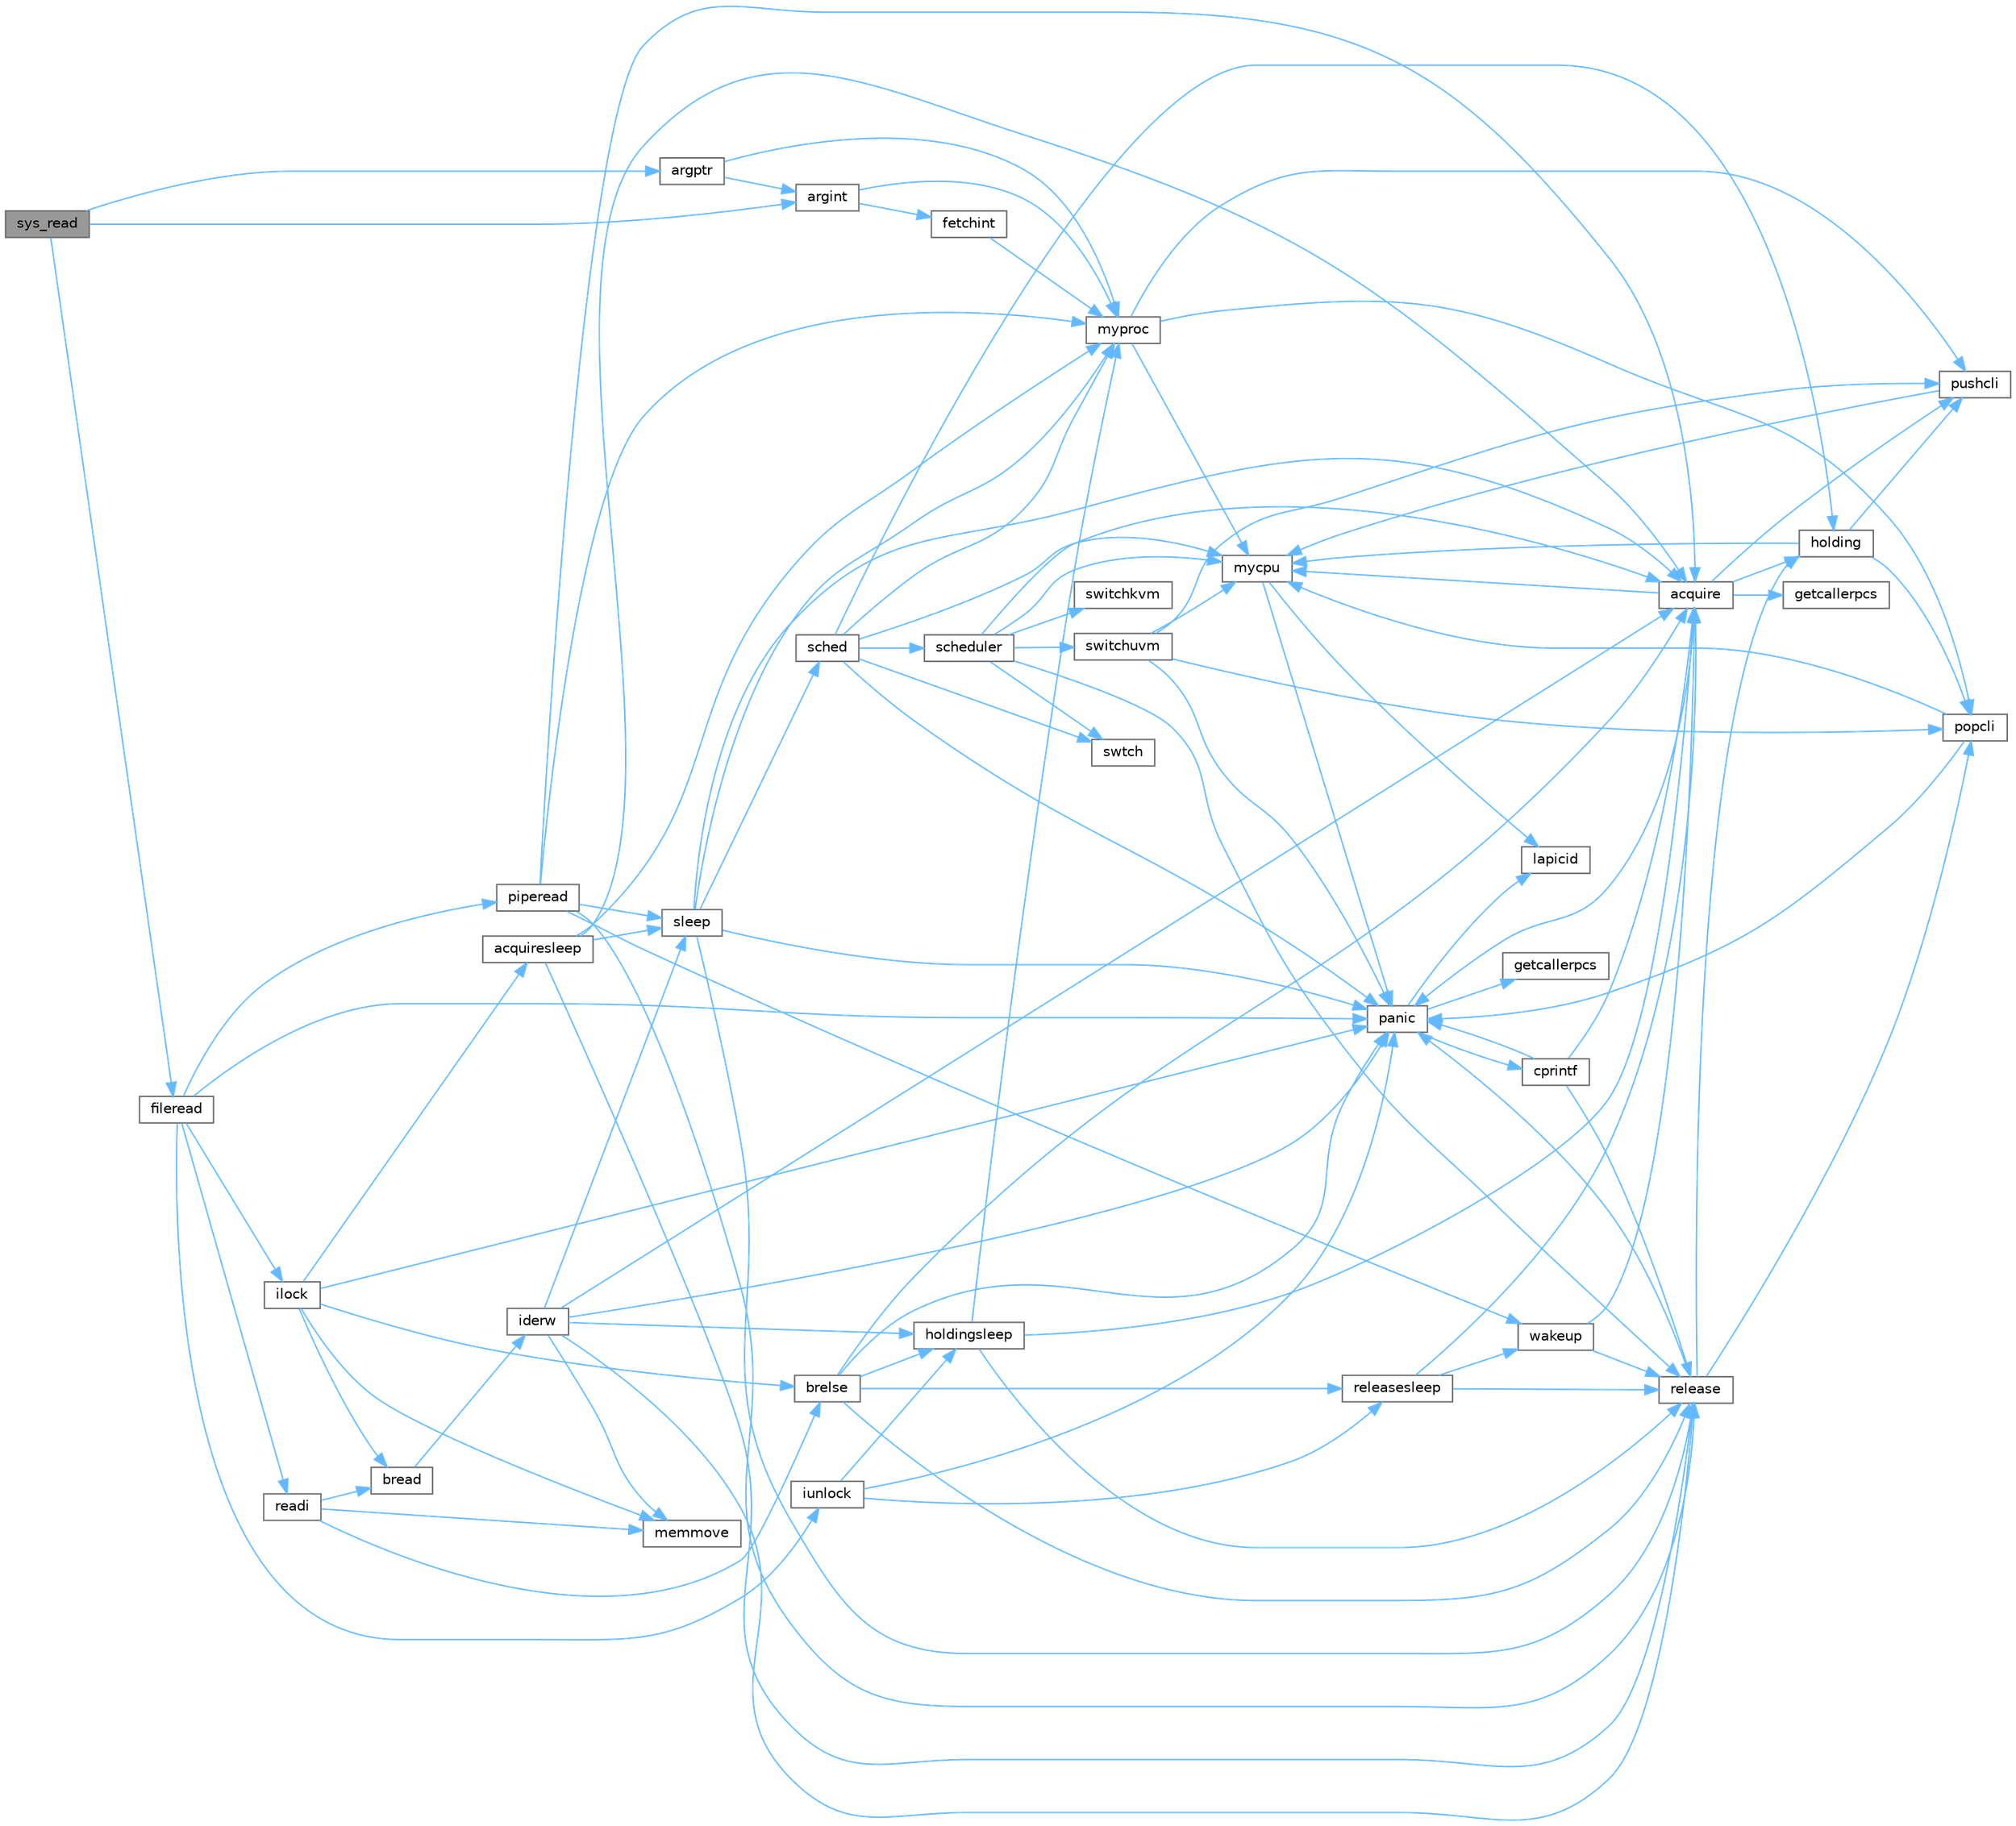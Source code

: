 digraph "sys_read"
{
 // LATEX_PDF_SIZE
  bgcolor="transparent";
  edge [fontname=Helvetica,fontsize=10,labelfontname=Helvetica,labelfontsize=10];
  node [fontname=Helvetica,fontsize=10,shape=box,height=0.2,width=0.4];
  rankdir="LR";
  Node1 [id="Node000001",label="sys_read",height=0.2,width=0.4,color="gray40", fillcolor="grey60", style="filled", fontcolor="black",tooltip=" "];
  Node1 -> Node2 [id="edge100_Node000001_Node000002",color="steelblue1",style="solid",tooltip=" "];
  Node2 [id="Node000002",label="argint",height=0.2,width=0.4,color="grey40", fillcolor="white", style="filled",URL="$db/dd8/syscall_8c.html#ade56ef2176f85cd61e7b91b400e7d4d3",tooltip=" "];
  Node2 -> Node3 [id="edge101_Node000002_Node000003",color="steelblue1",style="solid",tooltip=" "];
  Node3 [id="Node000003",label="fetchint",height=0.2,width=0.4,color="grey40", fillcolor="white", style="filled",URL="$db/dd8/syscall_8c.html#a918cadc6c55aa7ac38982659c27a3a75",tooltip=" "];
  Node3 -> Node4 [id="edge102_Node000003_Node000004",color="steelblue1",style="solid",tooltip=" "];
  Node4 [id="Node000004",label="myproc",height=0.2,width=0.4,color="grey40", fillcolor="white", style="filled",URL="$d3/dda/proc_8c.html#a41af0935f3989aae450cf8988cd9c3a9",tooltip=" "];
  Node4 -> Node5 [id="edge103_Node000004_Node000005",color="steelblue1",style="solid",tooltip=" "];
  Node5 [id="Node000005",label="mycpu",height=0.2,width=0.4,color="grey40", fillcolor="white", style="filled",URL="$d3/dda/proc_8c.html#ad427959ad025dabd8cd393b27ec39160",tooltip=" "];
  Node5 -> Node6 [id="edge104_Node000005_Node000006",color="steelblue1",style="solid",tooltip=" "];
  Node6 [id="Node000006",label="lapicid",height=0.2,width=0.4,color="grey40", fillcolor="white", style="filled",URL="$dc/df6/lapic_8c.html#a627f7996b64f99d885244a5102c85164",tooltip=" "];
  Node5 -> Node7 [id="edge105_Node000005_Node000007",color="steelblue1",style="solid",tooltip=" "];
  Node7 [id="Node000007",label="panic",height=0.2,width=0.4,color="grey40", fillcolor="white", style="filled",URL="$d0/d56/console_8c.html#a95c0aca5d6d7487933984f08b189917a",tooltip=" "];
  Node7 -> Node8 [id="edge106_Node000007_Node000008",color="steelblue1",style="solid",tooltip=" "];
  Node8 [id="Node000008",label="cprintf",height=0.2,width=0.4,color="grey40", fillcolor="white", style="filled",URL="$d0/d56/console_8c.html#a90f0742d846503e4ed1804f1df421ec6",tooltip=" "];
  Node8 -> Node9 [id="edge107_Node000008_Node000009",color="steelblue1",style="solid",tooltip=" "];
  Node9 [id="Node000009",label="acquire",height=0.2,width=0.4,color="grey40", fillcolor="white", style="filled",URL="$d3/d2d/spinlock_8c.html#aed377f16a085b00de3a4b32392adbdfb",tooltip=" "];
  Node9 -> Node10 [id="edge108_Node000009_Node000010",color="steelblue1",style="solid",tooltip=" "];
  Node10 [id="Node000010",label="getcallerpcs",height=0.2,width=0.4,color="grey40", fillcolor="white", style="filled",URL="$d3/d2d/spinlock_8c.html#a6ac35304ea80f01086b47edcc2328010",tooltip=" "];
  Node9 -> Node11 [id="edge109_Node000009_Node000011",color="steelblue1",style="solid",tooltip=" "];
  Node11 [id="Node000011",label="holding",height=0.2,width=0.4,color="grey40", fillcolor="white", style="filled",URL="$d3/d2d/spinlock_8c.html#aea48df3e5cfb903179ad3dc78ab502d9",tooltip=" "];
  Node11 -> Node5 [id="edge110_Node000011_Node000005",color="steelblue1",style="solid",tooltip=" "];
  Node11 -> Node12 [id="edge111_Node000011_Node000012",color="steelblue1",style="solid",tooltip=" "];
  Node12 [id="Node000012",label="popcli",height=0.2,width=0.4,color="grey40", fillcolor="white", style="filled",URL="$d3/d2d/spinlock_8c.html#ae3424f669269fef400ce29c3aeb43fdb",tooltip=" "];
  Node12 -> Node5 [id="edge112_Node000012_Node000005",color="steelblue1",style="solid",tooltip=" "];
  Node12 -> Node7 [id="edge113_Node000012_Node000007",color="steelblue1",style="solid",tooltip=" "];
  Node11 -> Node13 [id="edge114_Node000011_Node000013",color="steelblue1",style="solid",tooltip=" "];
  Node13 [id="Node000013",label="pushcli",height=0.2,width=0.4,color="grey40", fillcolor="white", style="filled",URL="$d3/d2d/spinlock_8c.html#a206b749d1b7768dadce61cbcde7e0f1c",tooltip=" "];
  Node13 -> Node5 [id="edge115_Node000013_Node000005",color="steelblue1",style="solid",tooltip=" "];
  Node9 -> Node5 [id="edge116_Node000009_Node000005",color="steelblue1",style="solid",tooltip=" "];
  Node9 -> Node7 [id="edge117_Node000009_Node000007",color="steelblue1",style="solid",tooltip=" "];
  Node9 -> Node13 [id="edge118_Node000009_Node000013",color="steelblue1",style="solid",tooltip=" "];
  Node8 -> Node7 [id="edge119_Node000008_Node000007",color="steelblue1",style="solid",tooltip=" "];
  Node8 -> Node14 [id="edge120_Node000008_Node000014",color="steelblue1",style="solid",tooltip=" "];
  Node14 [id="Node000014",label="release",height=0.2,width=0.4,color="grey40", fillcolor="white", style="filled",URL="$d3/d2d/spinlock_8c.html#a1cee376aa9a00e754bf5481cd5f3d97b",tooltip=" "];
  Node14 -> Node11 [id="edge121_Node000014_Node000011",color="steelblue1",style="solid",tooltip=" "];
  Node14 -> Node7 [id="edge122_Node000014_Node000007",color="steelblue1",style="solid",tooltip=" "];
  Node14 -> Node12 [id="edge123_Node000014_Node000012",color="steelblue1",style="solid",tooltip=" "];
  Node7 -> Node15 [id="edge124_Node000007_Node000015",color="steelblue1",style="solid",tooltip=" "];
  Node15 [id="Node000015",label="getcallerpcs",height=0.2,width=0.4,color="grey40", fillcolor="white", style="filled",URL="$d5/d64/defs_8h.html#a4105de9e2969515d6c6c795c4386f69f",tooltip=" "];
  Node7 -> Node6 [id="edge125_Node000007_Node000006",color="steelblue1",style="solid",tooltip=" "];
  Node4 -> Node12 [id="edge126_Node000004_Node000012",color="steelblue1",style="solid",tooltip=" "];
  Node4 -> Node13 [id="edge127_Node000004_Node000013",color="steelblue1",style="solid",tooltip=" "];
  Node2 -> Node4 [id="edge128_Node000002_Node000004",color="steelblue1",style="solid",tooltip=" "];
  Node1 -> Node16 [id="edge129_Node000001_Node000016",color="steelblue1",style="solid",tooltip=" "];
  Node16 [id="Node000016",label="argptr",height=0.2,width=0.4,color="grey40", fillcolor="white", style="filled",URL="$db/dd8/syscall_8c.html#a6ade9205d1f46b759cf93b60513a3421",tooltip=" "];
  Node16 -> Node2 [id="edge130_Node000016_Node000002",color="steelblue1",style="solid",tooltip=" "];
  Node16 -> Node4 [id="edge131_Node000016_Node000004",color="steelblue1",style="solid",tooltip=" "];
  Node1 -> Node17 [id="edge132_Node000001_Node000017",color="steelblue1",style="solid",tooltip=" "];
  Node17 [id="Node000017",label="fileread",height=0.2,width=0.4,color="grey40", fillcolor="white", style="filled",URL="$d6/d13/file_8c.html#a1dc8c87c7e48bdaaf98e9c7047928f29",tooltip=" "];
  Node17 -> Node18 [id="edge133_Node000017_Node000018",color="steelblue1",style="solid",tooltip=" "];
  Node18 [id="Node000018",label="ilock",height=0.2,width=0.4,color="grey40", fillcolor="white", style="filled",URL="$d2/d5a/fs_8c.html#aed28187406d84a3aa71f10c6235a03ec",tooltip=" "];
  Node18 -> Node19 [id="edge134_Node000018_Node000019",color="steelblue1",style="solid",tooltip=" "];
  Node19 [id="Node000019",label="acquiresleep",height=0.2,width=0.4,color="grey40", fillcolor="white", style="filled",URL="$d8/dd1/sleeplock_8c.html#aaad2d7a86d4859982dd9a132f5128ff2",tooltip=" "];
  Node19 -> Node9 [id="edge135_Node000019_Node000009",color="steelblue1",style="solid",tooltip=" "];
  Node19 -> Node4 [id="edge136_Node000019_Node000004",color="steelblue1",style="solid",tooltip=" "];
  Node19 -> Node14 [id="edge137_Node000019_Node000014",color="steelblue1",style="solid",tooltip=" "];
  Node19 -> Node20 [id="edge138_Node000019_Node000020",color="steelblue1",style="solid",tooltip=" "];
  Node20 [id="Node000020",label="sleep",height=0.2,width=0.4,color="grey40", fillcolor="white", style="filled",URL="$d3/dda/proc_8c.html#ae70cc0370342e46f6db3bec367232457",tooltip=" "];
  Node20 -> Node9 [id="edge139_Node000020_Node000009",color="steelblue1",style="solid",tooltip=" "];
  Node20 -> Node4 [id="edge140_Node000020_Node000004",color="steelblue1",style="solid",tooltip=" "];
  Node20 -> Node7 [id="edge141_Node000020_Node000007",color="steelblue1",style="solid",tooltip=" "];
  Node20 -> Node14 [id="edge142_Node000020_Node000014",color="steelblue1",style="solid",tooltip=" "];
  Node20 -> Node21 [id="edge143_Node000020_Node000021",color="steelblue1",style="solid",tooltip=" "];
  Node21 [id="Node000021",label="sched",height=0.2,width=0.4,color="grey40", fillcolor="white", style="filled",URL="$d3/dda/proc_8c.html#ad788da91743c333b5bed7c4a0dd12365",tooltip=" "];
  Node21 -> Node11 [id="edge144_Node000021_Node000011",color="steelblue1",style="solid",tooltip=" "];
  Node21 -> Node5 [id="edge145_Node000021_Node000005",color="steelblue1",style="solid",tooltip=" "];
  Node21 -> Node4 [id="edge146_Node000021_Node000004",color="steelblue1",style="solid",tooltip=" "];
  Node21 -> Node7 [id="edge147_Node000021_Node000007",color="steelblue1",style="solid",tooltip=" "];
  Node21 -> Node22 [id="edge148_Node000021_Node000022",color="steelblue1",style="solid",tooltip=" "];
  Node22 [id="Node000022",label="scheduler",height=0.2,width=0.4,color="grey40", fillcolor="white", style="filled",URL="$d3/dda/proc_8c.html#a9fa00b0be5d3c4781048861e2506eb63",tooltip=" "];
  Node22 -> Node9 [id="edge149_Node000022_Node000009",color="steelblue1",style="solid",tooltip=" "];
  Node22 -> Node5 [id="edge150_Node000022_Node000005",color="steelblue1",style="solid",tooltip=" "];
  Node22 -> Node14 [id="edge151_Node000022_Node000014",color="steelblue1",style="solid",tooltip=" "];
  Node22 -> Node23 [id="edge152_Node000022_Node000023",color="steelblue1",style="solid",tooltip=" "];
  Node23 [id="Node000023",label="switchkvm",height=0.2,width=0.4,color="grey40", fillcolor="white", style="filled",URL="$de/de9/vm_8c.html#a02ca0670bc1fe12e38453082631ff360",tooltip=" "];
  Node22 -> Node24 [id="edge153_Node000022_Node000024",color="steelblue1",style="solid",tooltip=" "];
  Node24 [id="Node000024",label="switchuvm",height=0.2,width=0.4,color="grey40", fillcolor="white", style="filled",URL="$de/de9/vm_8c.html#a87c90f0ab2a1b11c2b55f4e483bb8493",tooltip=" "];
  Node24 -> Node5 [id="edge154_Node000024_Node000005",color="steelblue1",style="solid",tooltip=" "];
  Node24 -> Node7 [id="edge155_Node000024_Node000007",color="steelblue1",style="solid",tooltip=" "];
  Node24 -> Node12 [id="edge156_Node000024_Node000012",color="steelblue1",style="solid",tooltip=" "];
  Node24 -> Node13 [id="edge157_Node000024_Node000013",color="steelblue1",style="solid",tooltip=" "];
  Node22 -> Node25 [id="edge158_Node000022_Node000025",color="steelblue1",style="solid",tooltip=" "];
  Node25 [id="Node000025",label="swtch",height=0.2,width=0.4,color="grey40", fillcolor="white", style="filled",URL="$d5/d64/defs_8h.html#a1d9e7047d3dfb57809a2541d8387705e",tooltip=" "];
  Node21 -> Node25 [id="edge159_Node000021_Node000025",color="steelblue1",style="solid",tooltip=" "];
  Node18 -> Node26 [id="edge160_Node000018_Node000026",color="steelblue1",style="solid",tooltip=" "];
  Node26 [id="Node000026",label="bread",height=0.2,width=0.4,color="grey40", fillcolor="white", style="filled",URL="$dc/de6/bio_8c.html#a30b8d2ef2300ed8e3d879a428fe39898",tooltip=" "];
  Node26 -> Node27 [id="edge161_Node000026_Node000027",color="steelblue1",style="solid",tooltip=" "];
  Node27 [id="Node000027",label="iderw",height=0.2,width=0.4,color="grey40", fillcolor="white", style="filled",URL="$da/d9b/memide_8c.html#a7f36b008f02088c86f76e98e05b55af5",tooltip=" "];
  Node27 -> Node9 [id="edge162_Node000027_Node000009",color="steelblue1",style="solid",tooltip=" "];
  Node27 -> Node28 [id="edge163_Node000027_Node000028",color="steelblue1",style="solid",tooltip=" "];
  Node28 [id="Node000028",label="holdingsleep",height=0.2,width=0.4,color="grey40", fillcolor="white", style="filled",URL="$d8/dd1/sleeplock_8c.html#a6fdbe54cbecd8fc67d74793b27adcf05",tooltip=" "];
  Node28 -> Node9 [id="edge164_Node000028_Node000009",color="steelblue1",style="solid",tooltip=" "];
  Node28 -> Node4 [id="edge165_Node000028_Node000004",color="steelblue1",style="solid",tooltip=" "];
  Node28 -> Node14 [id="edge166_Node000028_Node000014",color="steelblue1",style="solid",tooltip=" "];
  Node27 -> Node29 [id="edge167_Node000027_Node000029",color="steelblue1",style="solid",tooltip=" "];
  Node29 [id="Node000029",label="memmove",height=0.2,width=0.4,color="grey40", fillcolor="white", style="filled",URL="$d1/db0/string_8c.html#a07f97e2ed1ce37955192d52de8f4911f",tooltip=" "];
  Node27 -> Node7 [id="edge168_Node000027_Node000007",color="steelblue1",style="solid",tooltip=" "];
  Node27 -> Node14 [id="edge169_Node000027_Node000014",color="steelblue1",style="solid",tooltip=" "];
  Node27 -> Node20 [id="edge170_Node000027_Node000020",color="steelblue1",style="solid",tooltip=" "];
  Node18 -> Node30 [id="edge171_Node000018_Node000030",color="steelblue1",style="solid",tooltip=" "];
  Node30 [id="Node000030",label="brelse",height=0.2,width=0.4,color="grey40", fillcolor="white", style="filled",URL="$dc/de6/bio_8c.html#ab5335aeb503731104314321a78a6d727",tooltip=" "];
  Node30 -> Node9 [id="edge172_Node000030_Node000009",color="steelblue1",style="solid",tooltip=" "];
  Node30 -> Node28 [id="edge173_Node000030_Node000028",color="steelblue1",style="solid",tooltip=" "];
  Node30 -> Node7 [id="edge174_Node000030_Node000007",color="steelblue1",style="solid",tooltip=" "];
  Node30 -> Node14 [id="edge175_Node000030_Node000014",color="steelblue1",style="solid",tooltip=" "];
  Node30 -> Node31 [id="edge176_Node000030_Node000031",color="steelblue1",style="solid",tooltip=" "];
  Node31 [id="Node000031",label="releasesleep",height=0.2,width=0.4,color="grey40", fillcolor="white", style="filled",URL="$d8/dd1/sleeplock_8c.html#aa997067c2c9bfef15af6fa0a10c20f4a",tooltip=" "];
  Node31 -> Node9 [id="edge177_Node000031_Node000009",color="steelblue1",style="solid",tooltip=" "];
  Node31 -> Node14 [id="edge178_Node000031_Node000014",color="steelblue1",style="solid",tooltip=" "];
  Node31 -> Node32 [id="edge179_Node000031_Node000032",color="steelblue1",style="solid",tooltip=" "];
  Node32 [id="Node000032",label="wakeup",height=0.2,width=0.4,color="grey40", fillcolor="white", style="filled",URL="$d3/dda/proc_8c.html#a4a34d9f03e436cfa09b88f735f6ee952",tooltip=" "];
  Node32 -> Node9 [id="edge180_Node000032_Node000009",color="steelblue1",style="solid",tooltip=" "];
  Node32 -> Node14 [id="edge181_Node000032_Node000014",color="steelblue1",style="solid",tooltip=" "];
  Node18 -> Node29 [id="edge182_Node000018_Node000029",color="steelblue1",style="solid",tooltip=" "];
  Node18 -> Node7 [id="edge183_Node000018_Node000007",color="steelblue1",style="solid",tooltip=" "];
  Node17 -> Node33 [id="edge184_Node000017_Node000033",color="steelblue1",style="solid",tooltip=" "];
  Node33 [id="Node000033",label="iunlock",height=0.2,width=0.4,color="grey40", fillcolor="white", style="filled",URL="$d2/d5a/fs_8c.html#ae4e29916219b9293b37f9c34220694fe",tooltip=" "];
  Node33 -> Node28 [id="edge185_Node000033_Node000028",color="steelblue1",style="solid",tooltip=" "];
  Node33 -> Node7 [id="edge186_Node000033_Node000007",color="steelblue1",style="solid",tooltip=" "];
  Node33 -> Node31 [id="edge187_Node000033_Node000031",color="steelblue1",style="solid",tooltip=" "];
  Node17 -> Node7 [id="edge188_Node000017_Node000007",color="steelblue1",style="solid",tooltip=" "];
  Node17 -> Node34 [id="edge189_Node000017_Node000034",color="steelblue1",style="solid",tooltip=" "];
  Node34 [id="Node000034",label="piperead",height=0.2,width=0.4,color="grey40", fillcolor="white", style="filled",URL="$d1/d47/pipe_8c.html#ad4cce6144039b615d139f8660c60293a",tooltip=" "];
  Node34 -> Node9 [id="edge190_Node000034_Node000009",color="steelblue1",style="solid",tooltip=" "];
  Node34 -> Node4 [id="edge191_Node000034_Node000004",color="steelblue1",style="solid",tooltip=" "];
  Node34 -> Node14 [id="edge192_Node000034_Node000014",color="steelblue1",style="solid",tooltip=" "];
  Node34 -> Node20 [id="edge193_Node000034_Node000020",color="steelblue1",style="solid",tooltip=" "];
  Node34 -> Node32 [id="edge194_Node000034_Node000032",color="steelblue1",style="solid",tooltip=" "];
  Node17 -> Node35 [id="edge195_Node000017_Node000035",color="steelblue1",style="solid",tooltip=" "];
  Node35 [id="Node000035",label="readi",height=0.2,width=0.4,color="grey40", fillcolor="white", style="filled",URL="$d2/d5a/fs_8c.html#a3aba1fa9f6789d09356aec5b96d91fa8",tooltip=" "];
  Node35 -> Node26 [id="edge196_Node000035_Node000026",color="steelblue1",style="solid",tooltip=" "];
  Node35 -> Node30 [id="edge197_Node000035_Node000030",color="steelblue1",style="solid",tooltip=" "];
  Node35 -> Node29 [id="edge198_Node000035_Node000029",color="steelblue1",style="solid",tooltip=" "];
}
